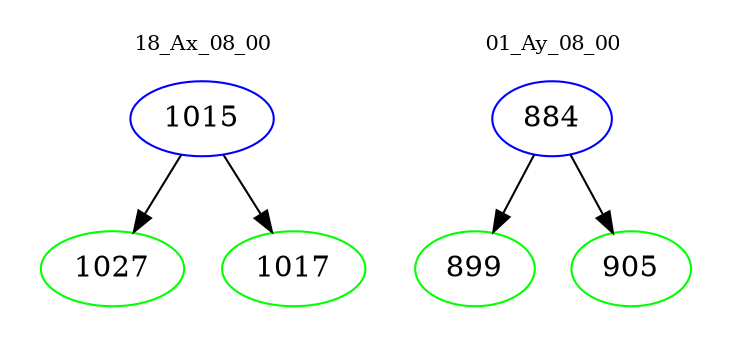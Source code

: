 digraph{
subgraph cluster_0 {
color = white
label = "18_Ax_08_00";
fontsize=10;
T0_1015 [label="1015", color="blue"]
T0_1015 -> T0_1027 [color="black"]
T0_1027 [label="1027", color="green"]
T0_1015 -> T0_1017 [color="black"]
T0_1017 [label="1017", color="green"]
}
subgraph cluster_1 {
color = white
label = "01_Ay_08_00";
fontsize=10;
T1_884 [label="884", color="blue"]
T1_884 -> T1_899 [color="black"]
T1_899 [label="899", color="green"]
T1_884 -> T1_905 [color="black"]
T1_905 [label="905", color="green"]
}
}
